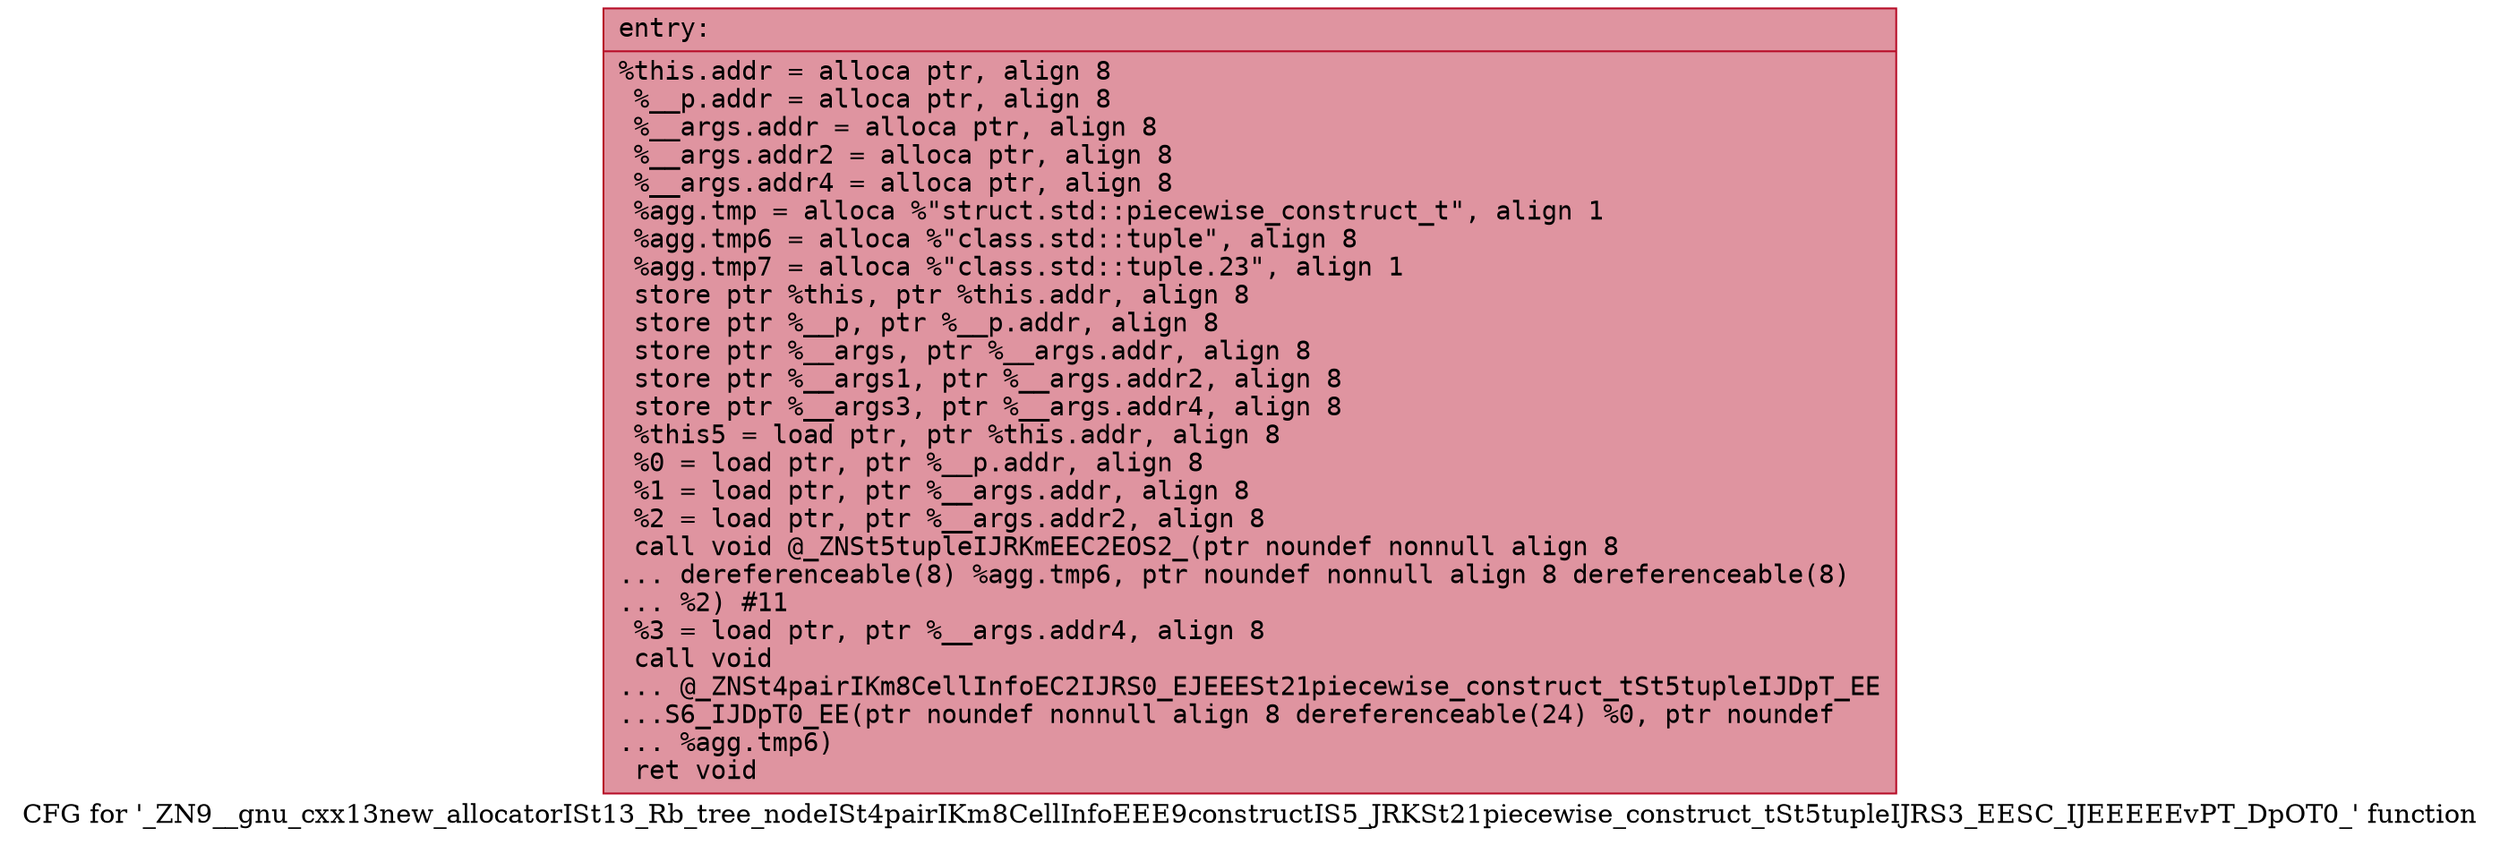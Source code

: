 digraph "CFG for '_ZN9__gnu_cxx13new_allocatorISt13_Rb_tree_nodeISt4pairIKm8CellInfoEEE9constructIS5_JRKSt21piecewise_construct_tSt5tupleIJRS3_EESC_IJEEEEEvPT_DpOT0_' function" {
	label="CFG for '_ZN9__gnu_cxx13new_allocatorISt13_Rb_tree_nodeISt4pairIKm8CellInfoEEE9constructIS5_JRKSt21piecewise_construct_tSt5tupleIJRS3_EESC_IJEEEEEvPT_DpOT0_' function";

	Node0x562da205eee0 [shape=record,color="#b70d28ff", style=filled, fillcolor="#b70d2870" fontname="Courier",label="{entry:\l|  %this.addr = alloca ptr, align 8\l  %__p.addr = alloca ptr, align 8\l  %__args.addr = alloca ptr, align 8\l  %__args.addr2 = alloca ptr, align 8\l  %__args.addr4 = alloca ptr, align 8\l  %agg.tmp = alloca %\"struct.std::piecewise_construct_t\", align 1\l  %agg.tmp6 = alloca %\"class.std::tuple\", align 8\l  %agg.tmp7 = alloca %\"class.std::tuple.23\", align 1\l  store ptr %this, ptr %this.addr, align 8\l  store ptr %__p, ptr %__p.addr, align 8\l  store ptr %__args, ptr %__args.addr, align 8\l  store ptr %__args1, ptr %__args.addr2, align 8\l  store ptr %__args3, ptr %__args.addr4, align 8\l  %this5 = load ptr, ptr %this.addr, align 8\l  %0 = load ptr, ptr %__p.addr, align 8\l  %1 = load ptr, ptr %__args.addr, align 8\l  %2 = load ptr, ptr %__args.addr2, align 8\l  call void @_ZNSt5tupleIJRKmEEC2EOS2_(ptr noundef nonnull align 8\l... dereferenceable(8) %agg.tmp6, ptr noundef nonnull align 8 dereferenceable(8)\l... %2) #11\l  %3 = load ptr, ptr %__args.addr4, align 8\l  call void\l... @_ZNSt4pairIKm8CellInfoEC2IJRS0_EJEEESt21piecewise_construct_tSt5tupleIJDpT_EE\l...S6_IJDpT0_EE(ptr noundef nonnull align 8 dereferenceable(24) %0, ptr noundef\l... %agg.tmp6)\l  ret void\l}"];
}
